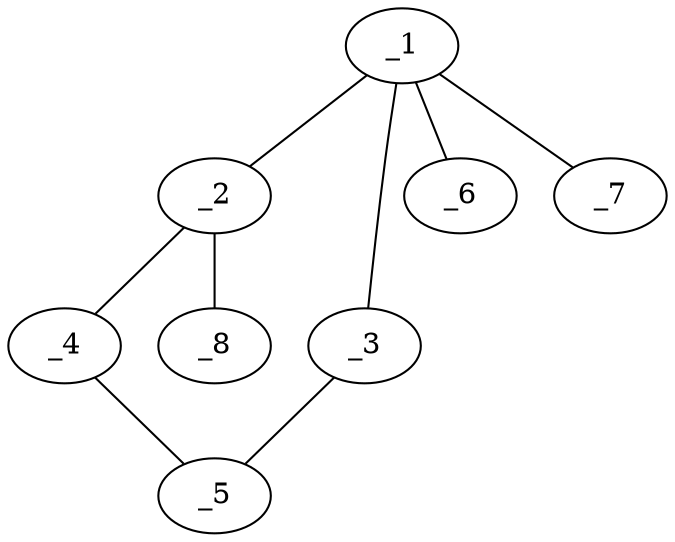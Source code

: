 graph molid686492 {
	_1	 [charge=0,
		chem=1,
		symbol="C  ",
		x="3.7601",
		y="0.3649"];
	_2	 [charge=0,
		chem=1,
		symbol="C  ",
		x="2.9511",
		y="-0.2229"];
	_1 -- _2	 [valence=1];
	_3	 [charge=0,
		chem=5,
		symbol="S  ",
		x="4.5691",
		y="-0.2229"];
	_1 -- _3	 [valence=1];
	_6	 [charge=0,
		chem=7,
		symbol="Cl ",
		x="3.1723",
		y="1.1739"];
	_1 -- _6	 [valence=1];
	_7	 [charge=0,
		chem=7,
		symbol="Cl ",
		x="4.3479",
		y="1.1739"];
	_1 -- _7	 [valence=1];
	_4	 [charge=0,
		chem=4,
		symbol="N  ",
		x="3.2601",
		y="-1.1739"];
	_2 -- _4	 [valence=2];
	_8	 [charge=0,
		chem=7,
		symbol="Cl ",
		x=2,
		y="0.0862"];
	_2 -- _8	 [valence=1];
	_5	 [charge=0,
		chem=5,
		symbol="S  ",
		x="4.2601",
		y="-1.1739"];
	_3 -- _5	 [valence=1];
	_4 -- _5	 [valence=1];
}
